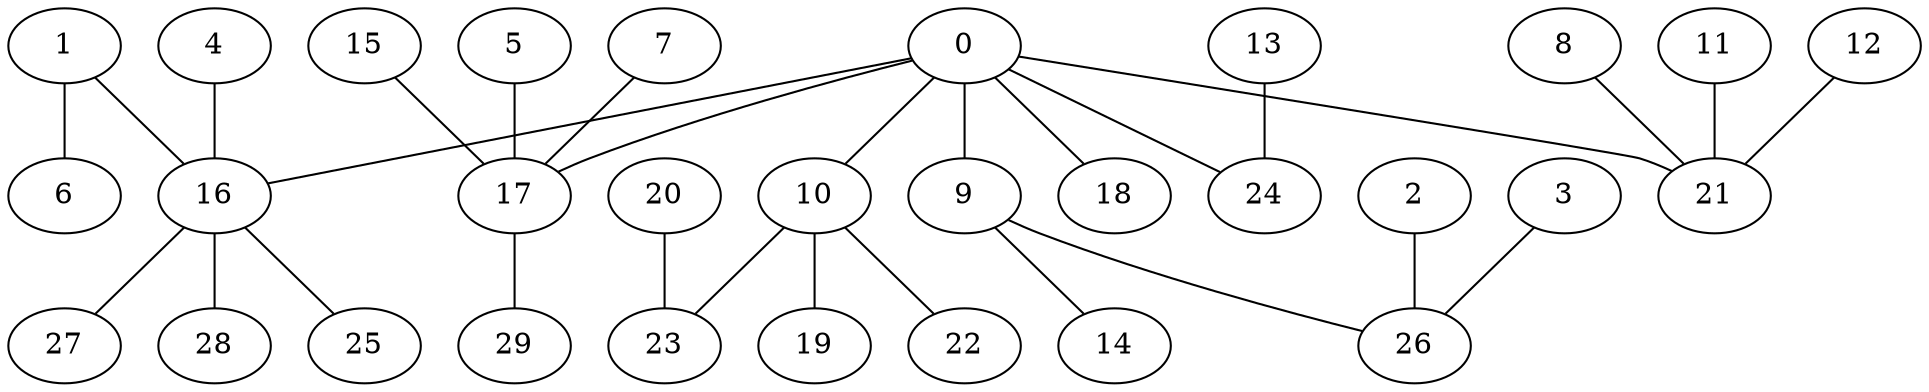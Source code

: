 graph {
0  [Label = "0 (0.00)"]
9  [Label = "9 (0.00)"]
10  [Label = "10 (0.00)"]
16  [Label = "16 (0.00)"]
17  [Label = "17 (0.00)"]
18  [Label = "18 (0.00)"]
21  [Label = "21 (0.00)"]
24  [Label = "24 (0.00)"]
14  [Label = "14 (0.00)"]
26  [Label = "26 (0.00)"]
19  [Label = "19 (0.00)"]
22  [Label = "22 (0.00)"]
23  [Label = "23 (0.00)"]
1  [Label = "1 (0.00)"]
4  [Label = "4 (0.00)"]
25  [Label = "25 (0.00)"]
27  [Label = "27 (0.00)"]
28  [Label = "28 (0.00)"]
5  [Label = "5 (0.00)"]
7  [Label = "7 (0.00)"]
15  [Label = "15 (0.00)"]
29  [Label = "29 (0.00)"]
8  [Label = "8 (0.00)"]
11  [Label = "11 (0.00)"]
12  [Label = "12 (0.00)"]
13  [Label = "13 (0.00)"]
2  [Label = "2 (0.00)"]
3  [Label = "3 (0.00)"]
20  [Label = "20 (0.00)"]
6  [Label = "6 (0.00)"]

0--9  [Label = "0.00"]
0--10  [Label = "0.00"]
0--16  [Label = "0.00"]
0--17  [Label = "0.00"]
0--18  [Label = "0.00"]
0--21  [Label = "0.00"]
0--24  [Label = "0.00"]
9--14  [Label = "0.00"]
9--26  [Label = "0.00"]
10--19  [Label = "0.00"]
10--22  [Label = "0.00"]
10--23  [Label = "0.00"]
1--16  [Label = "0.00"]
4--16  [Label = "0.00"]
16--25  [Label = "0.00"]
16--27  [Label = "0.00"]
16--28  [Label = "0.00"]
5--17  [Label = "0.00"]
7--17  [Label = "0.00"]
15--17  [Label = "0.00"]
17--29  [Label = "0.00"]
8--21  [Label = "0.00"]
11--21  [Label = "0.00"]
12--21  [Label = "0.00"]
13--24  [Label = "0.00"]
2--26  [Label = "0.00"]
3--26  [Label = "0.00"]
20--23  [Label = "0.00"]
1--6  [Label = "0.00"]
}
